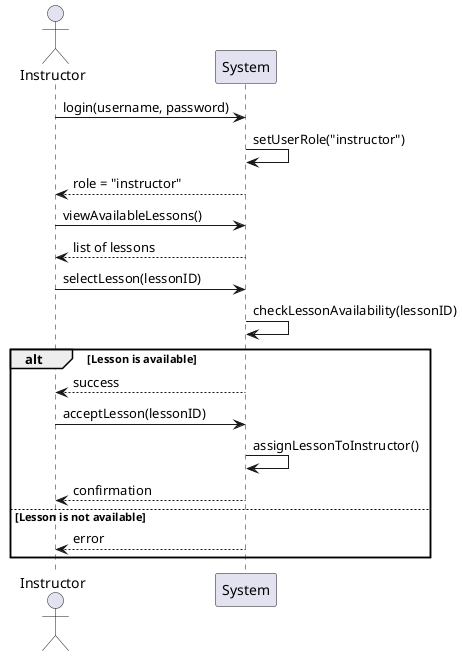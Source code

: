 @startuml

actor Instructor
participant System

Instructor -> System : login(username, password)
System -> System : setUserRole("instructor")
System --> Instructor : role = "instructor"

Instructor -> System : viewAvailableLessons()
System --> Instructor : list of lessons

Instructor -> System : selectLesson(lessonID)
System -> System : checkLessonAvailability(lessonID)

alt Lesson is available
    System --> Instructor : success
    Instructor -> System : acceptLesson(lessonID)
    System -> System : assignLessonToInstructor()
    System --> Instructor : confirmation
else Lesson is not available
    System --> Instructor : error
end

@enduml
